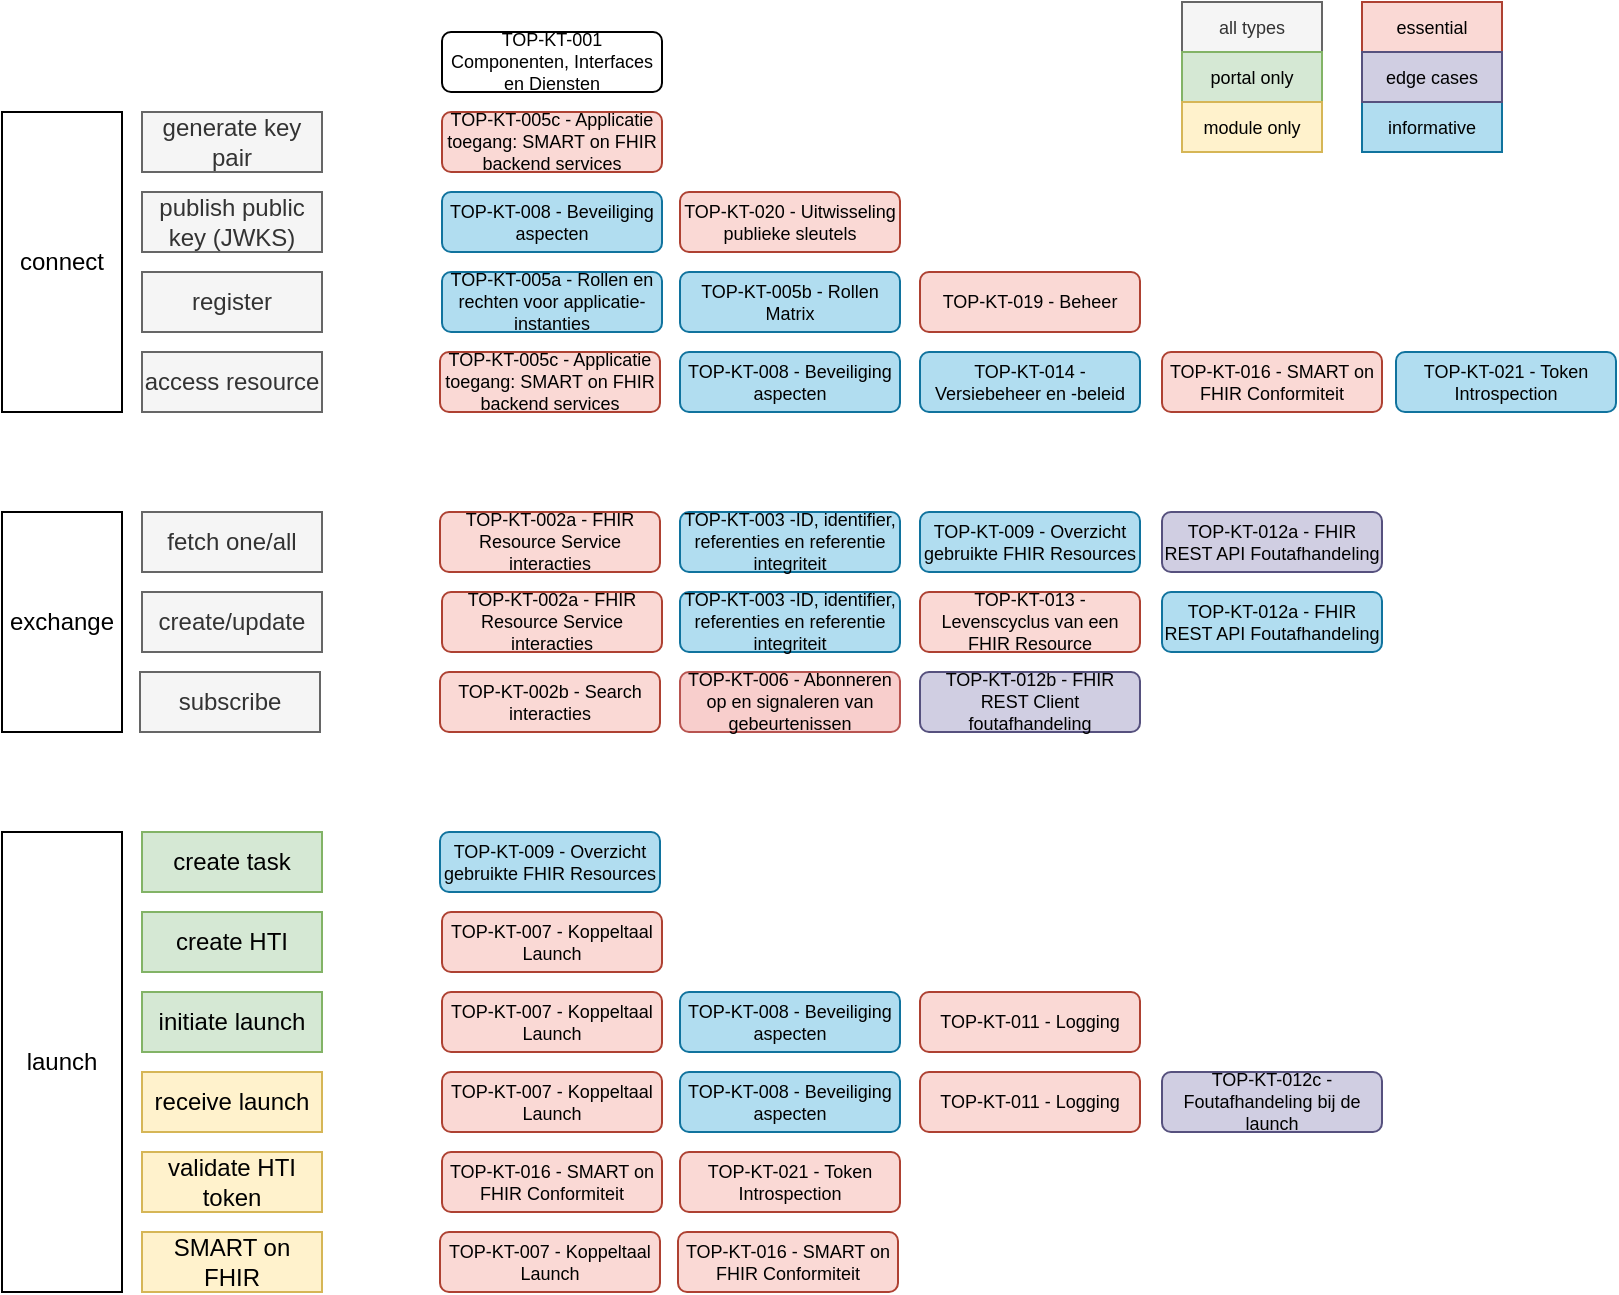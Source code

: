 <mxfile version="20.8.16" type="github">
  <diagram name="Page-1" id="CBpQEgT_45eam3KEG-gq">
    <mxGraphModel dx="1010" dy="680" grid="1" gridSize="10" guides="1" tooltips="1" connect="1" arrows="1" fold="1" page="1" pageScale="1" pageWidth="827" pageHeight="1169" math="0" shadow="0">
      <root>
        <mxCell id="0" />
        <mxCell id="1" parent="0" />
        <mxCell id="ldWr-I_QDFKGFFLw0Qv9-2" value="connect" style="rounded=0;whiteSpace=wrap;html=1;" parent="1" vertex="1">
          <mxGeometry x="20" y="80" width="60" height="150" as="geometry" />
        </mxCell>
        <mxCell id="ldWr-I_QDFKGFFLw0Qv9-3" value="exchange" style="rounded=0;whiteSpace=wrap;html=1;" parent="1" vertex="1">
          <mxGeometry x="20" y="280" width="60" height="110" as="geometry" />
        </mxCell>
        <mxCell id="ldWr-I_QDFKGFFLw0Qv9-4" value="launch" style="rounded=0;whiteSpace=wrap;html=1;" parent="1" vertex="1">
          <mxGeometry x="20" y="440" width="60" height="230" as="geometry" />
        </mxCell>
        <mxCell id="ldWr-I_QDFKGFFLw0Qv9-6" value="generate key pair" style="rounded=0;whiteSpace=wrap;html=1;fillColor=#f5f5f5;strokeColor=#666666;fontColor=#333333;" parent="1" vertex="1">
          <mxGeometry x="90" y="80" width="90" height="30" as="geometry" />
        </mxCell>
        <mxCell id="ldWr-I_QDFKGFFLw0Qv9-7" value="publish public key (JWKS)" style="rounded=0;whiteSpace=wrap;html=1;fillColor=#f5f5f5;strokeColor=#666666;fontColor=#333333;" parent="1" vertex="1">
          <mxGeometry x="90" y="120" width="90" height="30" as="geometry" />
        </mxCell>
        <mxCell id="ldWr-I_QDFKGFFLw0Qv9-8" value="register" style="rounded=0;whiteSpace=wrap;html=1;fillColor=#f5f5f5;strokeColor=#666666;fontColor=#333333;" parent="1" vertex="1">
          <mxGeometry x="90" y="160" width="90" height="30" as="geometry" />
        </mxCell>
        <mxCell id="ldWr-I_QDFKGFFLw0Qv9-9" value="access resource" style="rounded=0;whiteSpace=wrap;html=1;fillColor=#f5f5f5;strokeColor=#666666;fontColor=#333333;" parent="1" vertex="1">
          <mxGeometry x="90" y="200" width="90" height="30" as="geometry" />
        </mxCell>
        <mxCell id="ldWr-I_QDFKGFFLw0Qv9-11" value="fetch one/all" style="rounded=0;whiteSpace=wrap;html=1;fillColor=#f5f5f5;strokeColor=#666666;fontColor=#333333;" parent="1" vertex="1">
          <mxGeometry x="90" y="280" width="90" height="30" as="geometry" />
        </mxCell>
        <mxCell id="ldWr-I_QDFKGFFLw0Qv9-12" value="create/update" style="rounded=0;whiteSpace=wrap;html=1;fillColor=#f5f5f5;strokeColor=#666666;fontColor=#333333;" parent="1" vertex="1">
          <mxGeometry x="90" y="320" width="90" height="30" as="geometry" />
        </mxCell>
        <mxCell id="ldWr-I_QDFKGFFLw0Qv9-14" value="subscribe" style="rounded=0;whiteSpace=wrap;html=1;fillColor=#f5f5f5;strokeColor=#666666;fontColor=#333333;" parent="1" vertex="1">
          <mxGeometry x="89" y="360" width="90" height="30" as="geometry" />
        </mxCell>
        <mxCell id="ldWr-I_QDFKGFFLw0Qv9-15" value="create task" style="rounded=0;whiteSpace=wrap;html=1;fillColor=#d5e8d4;strokeColor=#82b366;" parent="1" vertex="1">
          <mxGeometry x="90" y="440" width="90" height="30" as="geometry" />
        </mxCell>
        <mxCell id="ldWr-I_QDFKGFFLw0Qv9-16" value="create HTI" style="rounded=0;whiteSpace=wrap;html=1;fillColor=#d5e8d4;strokeColor=#82b366;" parent="1" vertex="1">
          <mxGeometry x="90" y="480" width="90" height="30" as="geometry" />
        </mxCell>
        <mxCell id="ldWr-I_QDFKGFFLw0Qv9-17" value="initiate launch" style="rounded=0;whiteSpace=wrap;html=1;fillColor=#d5e8d4;strokeColor=#82b366;" parent="1" vertex="1">
          <mxGeometry x="90" y="520" width="90" height="30" as="geometry" />
        </mxCell>
        <mxCell id="ldWr-I_QDFKGFFLw0Qv9-18" value="receive launch" style="rounded=0;whiteSpace=wrap;html=1;fillColor=#fff2cc;strokeColor=#d6b656;" parent="1" vertex="1">
          <mxGeometry x="90" y="560" width="90" height="30" as="geometry" />
        </mxCell>
        <mxCell id="ldWr-I_QDFKGFFLw0Qv9-19" value="validate HTI token" style="rounded=0;whiteSpace=wrap;html=1;fillColor=#fff2cc;strokeColor=#d6b656;" parent="1" vertex="1">
          <mxGeometry x="90" y="600" width="90" height="30" as="geometry" />
        </mxCell>
        <mxCell id="ldWr-I_QDFKGFFLw0Qv9-20" value="SMART on FHIR" style="rounded=0;whiteSpace=wrap;html=1;fillColor=#fff2cc;strokeColor=#d6b656;" parent="1" vertex="1">
          <mxGeometry x="90" y="640" width="90" height="30" as="geometry" />
        </mxCell>
        <mxCell id="hYRiOcwRe31b9Vzl6XwD-1" value="TOP-KT-001&lt;br&gt;Componenten, Interfaces en Diensten" style="rounded=1;whiteSpace=wrap;html=1;fontSize=9;" vertex="1" parent="1">
          <mxGeometry x="240" y="40" width="110" height="30" as="geometry" />
        </mxCell>
        <mxCell id="hYRiOcwRe31b9Vzl6XwD-2" value="TOP-KT-005c - Applicatie toegang: SMART on FHIR backend services" style="rounded=1;whiteSpace=wrap;html=1;fontSize=9;fillColor=#fad9d5;strokeColor=#ae4132;" vertex="1" parent="1">
          <mxGeometry x="240" y="80" width="110" height="30" as="geometry" />
        </mxCell>
        <mxCell id="hYRiOcwRe31b9Vzl6XwD-3" value="TOP-KT-020 - Uitwisseling publieke sleutels" style="rounded=1;whiteSpace=wrap;html=1;fontSize=9;fillColor=#fad9d5;strokeColor=#ae4132;" vertex="1" parent="1">
          <mxGeometry x="359" y="120" width="110" height="30" as="geometry" />
        </mxCell>
        <mxCell id="hYRiOcwRe31b9Vzl6XwD-4" value="TOP-KT-019 - Beheer" style="rounded=1;whiteSpace=wrap;html=1;fontSize=9;fillColor=#fad9d5;strokeColor=#ae4132;" vertex="1" parent="1">
          <mxGeometry x="479" y="160" width="110" height="30" as="geometry" />
        </mxCell>
        <mxCell id="hYRiOcwRe31b9Vzl6XwD-5" value="TOP-KT-014 - Versiebeheer en -beleid" style="rounded=1;whiteSpace=wrap;html=1;fontSize=9;fillColor=#b1ddf0;strokeColor=#10739e;" vertex="1" parent="1">
          <mxGeometry x="479" y="200" width="110" height="30" as="geometry" />
        </mxCell>
        <mxCell id="hYRiOcwRe31b9Vzl6XwD-6" value="TOP-KT-016 - SMART on FHIR Conformiteit" style="rounded=1;whiteSpace=wrap;html=1;fontSize=9;fillColor=#fad9d5;strokeColor=#ae4132;" vertex="1" parent="1">
          <mxGeometry x="600" y="200" width="110" height="30" as="geometry" />
        </mxCell>
        <mxCell id="hYRiOcwRe31b9Vzl6XwD-7" value="TOP-KT-002a - FHIR Resource Service interacties" style="rounded=1;whiteSpace=wrap;html=1;fontSize=9;fillColor=#fad9d5;strokeColor=#ae4132;" vertex="1" parent="1">
          <mxGeometry x="239" y="280" width="110" height="30" as="geometry" />
        </mxCell>
        <mxCell id="hYRiOcwRe31b9Vzl6XwD-8" value="TOP-KT-009 - Overzicht gebruikte FHIR Resources" style="rounded=1;whiteSpace=wrap;html=1;fontSize=9;fillColor=#b1ddf0;strokeColor=#10739e;" vertex="1" parent="1">
          <mxGeometry x="479" y="280" width="110" height="30" as="geometry" />
        </mxCell>
        <mxCell id="hYRiOcwRe31b9Vzl6XwD-9" value="TOP-KT-003 -ID, identifier, referenties en referentie integriteit" style="rounded=1;whiteSpace=wrap;html=1;fontSize=9;fillColor=#b1ddf0;strokeColor=#10739e;" vertex="1" parent="1">
          <mxGeometry x="359" y="280" width="110" height="30" as="geometry" />
        </mxCell>
        <mxCell id="hYRiOcwRe31b9Vzl6XwD-10" value="TOP-KT-013 - Levenscyclus van een FHIR Resource" style="rounded=1;whiteSpace=wrap;html=1;fontSize=9;fillColor=#fad9d5;strokeColor=#ae4132;" vertex="1" parent="1">
          <mxGeometry x="479" y="320" width="110" height="30" as="geometry" />
        </mxCell>
        <mxCell id="hYRiOcwRe31b9Vzl6XwD-11" value="TOP-KT-006 - Abonneren op en signaleren van gebeurtenissen" style="rounded=1;whiteSpace=wrap;html=1;fontSize=9;fillColor=#f8cecc;strokeColor=#b85450;" vertex="1" parent="1">
          <mxGeometry x="359" y="360" width="110" height="30" as="geometry" />
        </mxCell>
        <mxCell id="hYRiOcwRe31b9Vzl6XwD-12" value="TOP-KT-009 - Overzicht gebruikte FHIR Resources" style="rounded=1;whiteSpace=wrap;html=1;fontSize=9;fillColor=#b1ddf0;strokeColor=#10739e;" vertex="1" parent="1">
          <mxGeometry x="239" y="440" width="110" height="30" as="geometry" />
        </mxCell>
        <mxCell id="hYRiOcwRe31b9Vzl6XwD-13" value="TOP-KT-007 - Koppeltaal Launch" style="rounded=1;whiteSpace=wrap;html=1;fontSize=9;fillColor=#fad9d5;strokeColor=#ae4132;" vertex="1" parent="1">
          <mxGeometry x="240" y="480" width="110" height="30" as="geometry" />
        </mxCell>
        <mxCell id="hYRiOcwRe31b9Vzl6XwD-14" value="TOP-KT-011 - Logging" style="rounded=1;whiteSpace=wrap;html=1;fontSize=9;fillColor=#fad9d5;strokeColor=#ae4132;" vertex="1" parent="1">
          <mxGeometry x="479" y="520" width="110" height="30" as="geometry" />
        </mxCell>
        <mxCell id="hYRiOcwRe31b9Vzl6XwD-15" value="TOP-KT-012c - Foutafhandeling bij de launch" style="rounded=1;whiteSpace=wrap;html=1;fontSize=9;fillColor=#d0cee2;strokeColor=#56517e;" vertex="1" parent="1">
          <mxGeometry x="600" y="560" width="110" height="30" as="geometry" />
        </mxCell>
        <mxCell id="hYRiOcwRe31b9Vzl6XwD-17" value="TOP-KT-011 - Logging" style="rounded=1;whiteSpace=wrap;html=1;fontSize=9;fillColor=#fad9d5;strokeColor=#ae4132;" vertex="1" parent="1">
          <mxGeometry x="479" y="560" width="110" height="30" as="geometry" />
        </mxCell>
        <mxCell id="hYRiOcwRe31b9Vzl6XwD-18" value="TOP-KT-007 - Koppeltaal Launch" style="rounded=1;whiteSpace=wrap;html=1;fontSize=9;fillColor=#fad9d5;strokeColor=#ae4132;" vertex="1" parent="1">
          <mxGeometry x="240" y="560" width="110" height="30" as="geometry" />
        </mxCell>
        <mxCell id="hYRiOcwRe31b9Vzl6XwD-19" value="TOP-KT-016 - SMART on FHIR Conformiteit" style="rounded=1;whiteSpace=wrap;html=1;fontSize=9;fillColor=#fad9d5;strokeColor=#ae4132;" vertex="1" parent="1">
          <mxGeometry x="240" y="600" width="110" height="30" as="geometry" />
        </mxCell>
        <mxCell id="hYRiOcwRe31b9Vzl6XwD-20" value="TOP-KT-021 - Token Introspection" style="rounded=1;whiteSpace=wrap;html=1;fontSize=9;fillColor=#fad9d5;strokeColor=#ae4132;" vertex="1" parent="1">
          <mxGeometry x="359" y="600" width="110" height="30" as="geometry" />
        </mxCell>
        <mxCell id="hYRiOcwRe31b9Vzl6XwD-21" value="TOP-KT-007 - Koppeltaal Launch" style="rounded=1;whiteSpace=wrap;html=1;fontSize=9;fillColor=#fad9d5;strokeColor=#ae4132;" vertex="1" parent="1">
          <mxGeometry x="239" y="640" width="110" height="30" as="geometry" />
        </mxCell>
        <mxCell id="hYRiOcwRe31b9Vzl6XwD-22" value="TOP-KT-016 - SMART on FHIR Conformiteit" style="rounded=1;whiteSpace=wrap;html=1;fontSize=9;fillColor=#fad9d5;strokeColor=#ae4132;" vertex="1" parent="1">
          <mxGeometry x="358" y="640" width="110" height="30" as="geometry" />
        </mxCell>
        <mxCell id="hYRiOcwRe31b9Vzl6XwD-23" value="TOP-KT-005c - Applicatie toegang: SMART on FHIR backend services" style="rounded=1;whiteSpace=wrap;html=1;fontSize=9;fillColor=#fad9d5;strokeColor=#ae4132;" vertex="1" parent="1">
          <mxGeometry x="239" y="200" width="110" height="30" as="geometry" />
        </mxCell>
        <mxCell id="hYRiOcwRe31b9Vzl6XwD-24" value="TOP-KT-002a - FHIR Resource Service interacties" style="rounded=1;whiteSpace=wrap;html=1;fontSize=9;fillColor=#fad9d5;strokeColor=#ae4132;" vertex="1" parent="1">
          <mxGeometry x="240" y="320" width="110" height="30" as="geometry" />
        </mxCell>
        <mxCell id="hYRiOcwRe31b9Vzl6XwD-25" value="TOP-KT-003 -ID, identifier, referenties en referentie integriteit" style="rounded=1;whiteSpace=wrap;html=1;fontSize=9;fillColor=#b1ddf0;strokeColor=#10739e;" vertex="1" parent="1">
          <mxGeometry x="359" y="320" width="110" height="30" as="geometry" />
        </mxCell>
        <mxCell id="hYRiOcwRe31b9Vzl6XwD-26" value="TOP-KT-012a - FHIR REST API Foutafhandeling" style="rounded=1;whiteSpace=wrap;html=1;fontSize=9;fillColor=#d0cee2;strokeColor=#56517e;" vertex="1" parent="1">
          <mxGeometry x="600" y="280" width="110" height="30" as="geometry" />
        </mxCell>
        <mxCell id="hYRiOcwRe31b9Vzl6XwD-27" value="TOP-KT-012a - FHIR REST API Foutafhandeling" style="rounded=1;whiteSpace=wrap;html=1;fontSize=9;fillColor=#b1ddf0;strokeColor=#10739e;" vertex="1" parent="1">
          <mxGeometry x="600" y="320" width="110" height="30" as="geometry" />
        </mxCell>
        <mxCell id="hYRiOcwRe31b9Vzl6XwD-29" value="informative" style="rounded=0;whiteSpace=wrap;html=1;fontSize=9;fillColor=#b1ddf0;strokeColor=#10739e;" vertex="1" parent="1">
          <mxGeometry x="700" y="75" width="70" height="25" as="geometry" />
        </mxCell>
        <mxCell id="hYRiOcwRe31b9Vzl6XwD-30" value="essential" style="rounded=0;whiteSpace=wrap;html=1;fontSize=9;fillColor=#fad9d5;strokeColor=#ae4132;" vertex="1" parent="1">
          <mxGeometry x="700" y="25" width="70" height="25" as="geometry" />
        </mxCell>
        <mxCell id="hYRiOcwRe31b9Vzl6XwD-31" value="all types" style="rounded=0;whiteSpace=wrap;html=1;fontSize=9;fillColor=#f5f5f5;strokeColor=#666666;fontColor=#333333;" vertex="1" parent="1">
          <mxGeometry x="610" y="25" width="70" height="25" as="geometry" />
        </mxCell>
        <mxCell id="hYRiOcwRe31b9Vzl6XwD-32" value="portal only" style="rounded=0;whiteSpace=wrap;html=1;fontSize=9;fillColor=#d5e8d4;strokeColor=#82b366;" vertex="1" parent="1">
          <mxGeometry x="610" y="50" width="70" height="25" as="geometry" />
        </mxCell>
        <mxCell id="hYRiOcwRe31b9Vzl6XwD-33" value="module only" style="rounded=0;whiteSpace=wrap;html=1;fontSize=9;fillColor=#fff2cc;strokeColor=#d6b656;" vertex="1" parent="1">
          <mxGeometry x="610" y="75" width="70" height="25" as="geometry" />
        </mxCell>
        <mxCell id="hYRiOcwRe31b9Vzl6XwD-34" value="TOP-KT-012b - FHIR REST Client foutafhandeling" style="rounded=1;whiteSpace=wrap;html=1;fontSize=9;fillColor=#d0cee2;strokeColor=#56517e;" vertex="1" parent="1">
          <mxGeometry x="479" y="360" width="110" height="30" as="geometry" />
        </mxCell>
        <mxCell id="hYRiOcwRe31b9Vzl6XwD-35" value="edge cases" style="rounded=0;whiteSpace=wrap;html=1;fontSize=9;fillColor=#d0cee2;strokeColor=#56517e;" vertex="1" parent="1">
          <mxGeometry x="700" y="50" width="70" height="25" as="geometry" />
        </mxCell>
        <mxCell id="hYRiOcwRe31b9Vzl6XwD-36" value="TOP-KT-007 - Koppeltaal Launch" style="rounded=1;whiteSpace=wrap;html=1;fontSize=9;fillColor=#fad9d5;strokeColor=#ae4132;" vertex="1" parent="1">
          <mxGeometry x="240" y="520" width="110" height="30" as="geometry" />
        </mxCell>
        <mxCell id="hYRiOcwRe31b9Vzl6XwD-37" value="TOP-KT-008 - Beveiliging aspecten" style="rounded=1;whiteSpace=wrap;html=1;fontSize=9;fillColor=#b1ddf0;strokeColor=#10739e;" vertex="1" parent="1">
          <mxGeometry x="359" y="200" width="110" height="30" as="geometry" />
        </mxCell>
        <mxCell id="hYRiOcwRe31b9Vzl6XwD-38" value="TOP-KT-008 - Beveiliging aspecten" style="rounded=1;whiteSpace=wrap;html=1;fontSize=9;fillColor=#b1ddf0;strokeColor=#10739e;" vertex="1" parent="1">
          <mxGeometry x="359" y="520" width="110" height="30" as="geometry" />
        </mxCell>
        <mxCell id="hYRiOcwRe31b9Vzl6XwD-39" value="TOP-KT-008 - Beveiliging aspecten" style="rounded=1;whiteSpace=wrap;html=1;fontSize=9;fillColor=#b1ddf0;strokeColor=#10739e;" vertex="1" parent="1">
          <mxGeometry x="359" y="560" width="110" height="30" as="geometry" />
        </mxCell>
        <mxCell id="hYRiOcwRe31b9Vzl6XwD-40" value="TOP-KT-008 - Beveiliging aspecten" style="rounded=1;whiteSpace=wrap;html=1;fontSize=9;fillColor=#b1ddf0;strokeColor=#10739e;" vertex="1" parent="1">
          <mxGeometry x="240" y="120" width="110" height="30" as="geometry" />
        </mxCell>
        <mxCell id="hYRiOcwRe31b9Vzl6XwD-41" value="TOP-KT-002b - Search interacties" style="rounded=1;whiteSpace=wrap;html=1;fontSize=9;fillColor=#fad9d5;strokeColor=#ae4132;" vertex="1" parent="1">
          <mxGeometry x="239" y="360" width="110" height="30" as="geometry" />
        </mxCell>
        <mxCell id="hYRiOcwRe31b9Vzl6XwD-42" value="TOP-KT-005a - Rollen en rechten voor applicatie-instanties" style="rounded=1;whiteSpace=wrap;html=1;fontSize=9;fillColor=#b1ddf0;strokeColor=#10739e;" vertex="1" parent="1">
          <mxGeometry x="240" y="160" width="110" height="30" as="geometry" />
        </mxCell>
        <mxCell id="hYRiOcwRe31b9Vzl6XwD-43" value="TOP-KT-005b - Rollen Matrix" style="rounded=1;whiteSpace=wrap;html=1;fontSize=9;fillColor=#b1ddf0;strokeColor=#10739e;" vertex="1" parent="1">
          <mxGeometry x="359" y="160" width="110" height="30" as="geometry" />
        </mxCell>
        <mxCell id="hYRiOcwRe31b9Vzl6XwD-44" value="TOP-KT-021 - Token Introspection" style="rounded=1;whiteSpace=wrap;html=1;fontSize=9;fillColor=#b1ddf0;strokeColor=#10739e;" vertex="1" parent="1">
          <mxGeometry x="717" y="200" width="110" height="30" as="geometry" />
        </mxCell>
      </root>
    </mxGraphModel>
  </diagram>
</mxfile>
